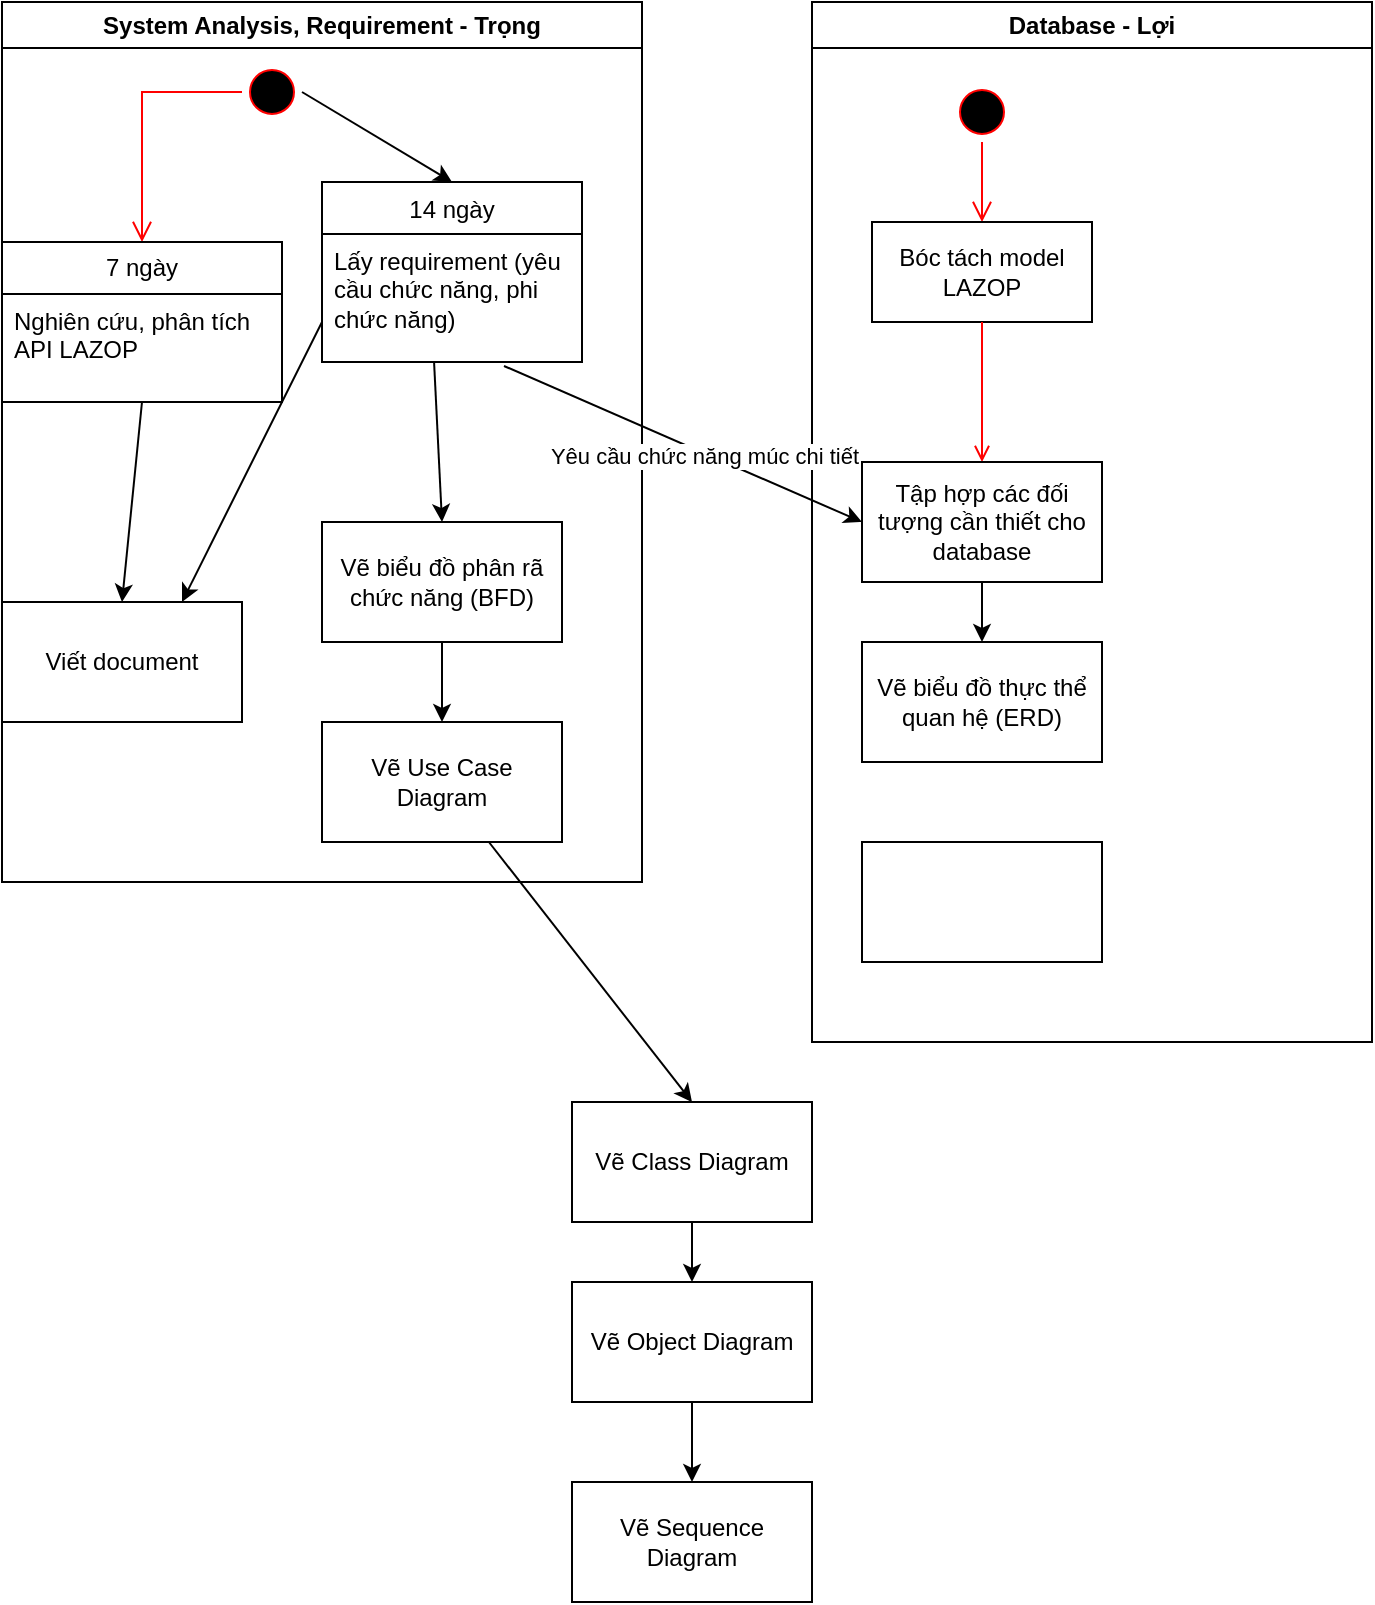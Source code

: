<mxfile version="13.7.7" type="github" pages="2">
  <diagram name="Page-1" id="e7e014a7-5840-1c2e-5031-d8a46d1fe8dd">
    <mxGraphModel dx="942" dy="583" grid="1" gridSize="10" guides="1" tooltips="1" connect="1" arrows="1" fold="1" page="1" pageScale="1" pageWidth="827" pageHeight="1169" background="#ffffff" math="0" shadow="0">
      <root>
        <mxCell id="0" />
        <mxCell id="1" parent="0" />
        <mxCell id="2" value="System Analysis, Requirement - Trọng" style="swimlane;whiteSpace=wrap" parent="1" vertex="1">
          <mxGeometry x="40" y="40" width="320" height="440" as="geometry" />
        </mxCell>
        <mxCell id="5" value="" style="ellipse;shape=startState;fillColor=#000000;strokeColor=#ff0000;" parent="2" vertex="1">
          <mxGeometry x="120" y="30" width="30" height="30" as="geometry" />
        </mxCell>
        <mxCell id="6" value="" style="edgeStyle=elbowEdgeStyle;elbow=horizontal;verticalAlign=bottom;endArrow=open;endSize=8;strokeColor=#FF0000;endFill=1;rounded=0;entryX=0.5;entryY=0;entryDx=0;entryDy=0;" parent="2" source="5" target="mU8VDw6BHfqq7bU4-AUH-44" edge="1">
          <mxGeometry x="100" y="40" as="geometry">
            <mxPoint x="60" y="70" as="targetPoint" />
            <Array as="points">
              <mxPoint x="70" y="80" />
            </Array>
          </mxGeometry>
        </mxCell>
        <mxCell id="mU8VDw6BHfqq7bU4-AUH-48" value="14 ngày" style="swimlane;fontStyle=0;childLayout=stackLayout;horizontal=1;startSize=26;fillColor=none;horizontalStack=0;resizeParent=1;resizeParentMax=0;resizeLast=0;collapsible=1;marginBottom=0;" vertex="1" parent="2">
          <mxGeometry x="160" y="90" width="130" height="90" as="geometry">
            <mxRectangle x="70" y="430" width="80" height="26" as="alternateBounds" />
          </mxGeometry>
        </mxCell>
        <mxCell id="mU8VDw6BHfqq7bU4-AUH-49" value="Lấy requirement (yêu cầu chức năng, phi chức năng)" style="text;strokeColor=none;fillColor=none;align=left;verticalAlign=top;spacingLeft=4;spacingRight=4;overflow=hidden;rotatable=0;points=[[0,0.5],[1,0.5]];portConstraint=eastwest;whiteSpace=wrap;" vertex="1" parent="mU8VDw6BHfqq7bU4-AUH-48">
          <mxGeometry y="26" width="130" height="64" as="geometry" />
        </mxCell>
        <mxCell id="mU8VDw6BHfqq7bU4-AUH-44" value="7 ngày" style="swimlane;fontStyle=0;childLayout=stackLayout;horizontal=1;startSize=26;fillColor=none;horizontalStack=0;resizeParent=1;resizeParentMax=0;resizeLast=0;collapsible=1;marginBottom=0;whiteSpace=wrap;" vertex="1" parent="2">
          <mxGeometry y="120" width="140" height="80" as="geometry" />
        </mxCell>
        <mxCell id="mU8VDw6BHfqq7bU4-AUH-46" value="Nghiên cứu, phân tích API LAZOP" style="text;strokeColor=none;fillColor=none;align=left;verticalAlign=top;spacingLeft=4;spacingRight=4;overflow=hidden;rotatable=0;points=[[0,0.5],[1,0.5]];portConstraint=eastwest;whiteSpace=wrap;" vertex="1" parent="mU8VDw6BHfqq7bU4-AUH-44">
          <mxGeometry y="26" width="140" height="54" as="geometry" />
        </mxCell>
        <mxCell id="rS6dLhZMkmuUpzraP9A6-42" value="" style="endArrow=classic;html=1;exitX=1;exitY=0.5;exitDx=0;exitDy=0;entryX=0.5;entryY=0;entryDx=0;entryDy=0;" parent="2" source="5" target="mU8VDw6BHfqq7bU4-AUH-48" edge="1">
          <mxGeometry width="50" height="50" relative="1" as="geometry">
            <mxPoint x="350" y="200" as="sourcePoint" />
            <mxPoint x="220" y="110" as="targetPoint" />
          </mxGeometry>
        </mxCell>
        <mxCell id="rS6dLhZMkmuUpzraP9A6-46" value="Vẽ biểu đồ phân rã chức năng (BFD)" style="rounded=0;whiteSpace=wrap;html=1;" parent="2" vertex="1">
          <mxGeometry x="160" y="260" width="120" height="60" as="geometry" />
        </mxCell>
        <mxCell id="rS6dLhZMkmuUpzraP9A6-47" value="" style="endArrow=classic;html=1;entryX=0.5;entryY=0;entryDx=0;entryDy=0;exitX=0.431;exitY=1;exitDx=0;exitDy=0;exitPerimeter=0;" parent="2" source="mU8VDw6BHfqq7bU4-AUH-49" target="rS6dLhZMkmuUpzraP9A6-46" edge="1">
          <mxGeometry width="50" height="50" relative="1" as="geometry">
            <mxPoint x="220" y="180" as="sourcePoint" />
            <mxPoint x="400" y="120" as="targetPoint" />
          </mxGeometry>
        </mxCell>
        <mxCell id="rS6dLhZMkmuUpzraP9A6-49" value="Vẽ Use Case Diagram" style="rounded=0;whiteSpace=wrap;html=1;" parent="2" vertex="1">
          <mxGeometry x="160" y="360" width="120" height="60" as="geometry" />
        </mxCell>
        <mxCell id="rS6dLhZMkmuUpzraP9A6-51" value="" style="endArrow=classic;html=1;entryX=0.5;entryY=0;entryDx=0;entryDy=0;" parent="2" source="rS6dLhZMkmuUpzraP9A6-46" target="rS6dLhZMkmuUpzraP9A6-49" edge="1">
          <mxGeometry width="50" height="50" relative="1" as="geometry">
            <mxPoint x="170" y="290" as="sourcePoint" />
            <mxPoint x="250" y="390.711" as="targetPoint" />
          </mxGeometry>
        </mxCell>
        <mxCell id="rS6dLhZMkmuUpzraP9A6-53" value="Viết document" style="rounded=0;whiteSpace=wrap;html=1;" parent="2" vertex="1">
          <mxGeometry y="300" width="120" height="60" as="geometry" />
        </mxCell>
        <mxCell id="rS6dLhZMkmuUpzraP9A6-54" value="" style="endArrow=classic;html=1;entryX=0.5;entryY=0;entryDx=0;entryDy=0;exitX=0.5;exitY=1;exitDx=0;exitDy=0;" parent="2" source="mU8VDw6BHfqq7bU4-AUH-44" target="rS6dLhZMkmuUpzraP9A6-53" edge="1">
          <mxGeometry width="50" height="50" relative="1" as="geometry">
            <mxPoint x="65" y="160" as="sourcePoint" />
            <mxPoint x="90" y="150" as="targetPoint" />
          </mxGeometry>
        </mxCell>
        <mxCell id="rS6dLhZMkmuUpzraP9A6-55" value="" style="endArrow=classic;html=1;entryX=0.75;entryY=0;entryDx=0;entryDy=0;exitX=0;exitY=1;exitDx=0;exitDy=0;" parent="2" target="rS6dLhZMkmuUpzraP9A6-53" edge="1">
          <mxGeometry width="50" height="50" relative="1" as="geometry">
            <mxPoint x="160" y="160" as="sourcePoint" />
            <mxPoint x="160" y="167" as="targetPoint" />
          </mxGeometry>
        </mxCell>
        <mxCell id="3" value="Database - Lợi" style="swimlane;whiteSpace=wrap" parent="1" vertex="1">
          <mxGeometry x="445" y="40" width="280" height="520" as="geometry" />
        </mxCell>
        <mxCell id="13" value="" style="ellipse;shape=startState;fillColor=#000000;strokeColor=#ff0000;" parent="3" vertex="1">
          <mxGeometry x="70" y="40" width="30" height="30" as="geometry" />
        </mxCell>
        <mxCell id="14" value="" style="edgeStyle=elbowEdgeStyle;elbow=horizontal;verticalAlign=bottom;endArrow=open;endSize=8;strokeColor=#FF0000;endFill=1;rounded=0" parent="3" source="13" target="15" edge="1">
          <mxGeometry x="40" y="20" as="geometry">
            <mxPoint x="55" y="90" as="targetPoint" />
          </mxGeometry>
        </mxCell>
        <mxCell id="15" value="Bóc tách model LAZOP" style="whiteSpace=wrap;" parent="3" vertex="1">
          <mxGeometry x="30" y="110" width="110" height="50" as="geometry" />
        </mxCell>
        <mxCell id="17" value="" style="endArrow=open;strokeColor=#FF0000;endFill=1;rounded=0;entryX=0.5;entryY=0;entryDx=0;entryDy=0;" parent="3" source="15" target="rS6dLhZMkmuUpzraP9A6-43" edge="1">
          <mxGeometry relative="1" as="geometry">
            <mxPoint x="75" y="220" as="targetPoint" />
          </mxGeometry>
        </mxCell>
        <mxCell id="rS6dLhZMkmuUpzraP9A6-43" value="Tập hợp các đối tượng cần thiết cho database" style="rounded=0;whiteSpace=wrap;html=1;" parent="3" vertex="1">
          <mxGeometry x="25" y="230" width="120" height="60" as="geometry" />
        </mxCell>
        <mxCell id="rS6dLhZMkmuUpzraP9A6-48" value="Vẽ biểu đồ thực thể quan hệ (ERD)" style="rounded=0;whiteSpace=wrap;html=1;" parent="3" vertex="1">
          <mxGeometry x="25" y="320" width="120" height="60" as="geometry" />
        </mxCell>
        <mxCell id="rS6dLhZMkmuUpzraP9A6-56" value="" style="endArrow=classic;html=1;exitX=0.5;exitY=1;exitDx=0;exitDy=0;entryX=0.5;entryY=0;entryDx=0;entryDy=0;" parent="3" source="rS6dLhZMkmuUpzraP9A6-43" target="rS6dLhZMkmuUpzraP9A6-48" edge="1">
          <mxGeometry width="50" height="50" relative="1" as="geometry">
            <mxPoint x="25" y="360" as="sourcePoint" />
            <mxPoint x="75" y="310" as="targetPoint" />
          </mxGeometry>
        </mxCell>
        <mxCell id="OaehYao2ePnqHA_qCyAD-17" value="" style="rounded=0;whiteSpace=wrap;html=1;" vertex="1" parent="3">
          <mxGeometry x="25" y="420" width="120" height="60" as="geometry" />
        </mxCell>
        <mxCell id="rS6dLhZMkmuUpzraP9A6-44" value="" style="endArrow=classic;html=1;exitX=0.7;exitY=1.031;exitDx=0;exitDy=0;entryX=0;entryY=0.5;entryDx=0;entryDy=0;exitPerimeter=0;" parent="1" source="mU8VDw6BHfqq7bU4-AUH-49" target="rS6dLhZMkmuUpzraP9A6-43" edge="1">
          <mxGeometry width="50" height="50" relative="1" as="geometry">
            <mxPoint x="260" y="200" as="sourcePoint" />
            <mxPoint x="440" y="180" as="targetPoint" />
          </mxGeometry>
        </mxCell>
        <mxCell id="rS6dLhZMkmuUpzraP9A6-45" value="Yêu cầu chức năng múc chi tiết" style="edgeLabel;html=1;align=center;verticalAlign=middle;resizable=0;points=[];" parent="rS6dLhZMkmuUpzraP9A6-44" vertex="1" connectable="0">
          <mxGeometry x="0.124" y="-1" relative="1" as="geometry">
            <mxPoint as="offset" />
          </mxGeometry>
        </mxCell>
        <mxCell id="rS6dLhZMkmuUpzraP9A6-50" value="Vẽ Class Diagram" style="rounded=0;whiteSpace=wrap;html=1;" parent="1" vertex="1">
          <mxGeometry x="325" y="590" width="120" height="60" as="geometry" />
        </mxCell>
        <mxCell id="rS6dLhZMkmuUpzraP9A6-52" value="" style="endArrow=classic;html=1;entryX=0.5;entryY=0;entryDx=0;entryDy=0;" parent="1" source="rS6dLhZMkmuUpzraP9A6-49" target="rS6dLhZMkmuUpzraP9A6-50" edge="1">
          <mxGeometry width="50" height="50" relative="1" as="geometry">
            <mxPoint x="210" y="466" as="sourcePoint" />
            <mxPoint x="290" y="566.711" as="targetPoint" />
          </mxGeometry>
        </mxCell>
        <mxCell id="rS6dLhZMkmuUpzraP9A6-58" value="Vẽ Object Diagram" style="rounded=0;whiteSpace=wrap;html=1;" parent="1" vertex="1">
          <mxGeometry x="325" y="680" width="120" height="60" as="geometry" />
        </mxCell>
        <mxCell id="rS6dLhZMkmuUpzraP9A6-59" value="" style="endArrow=classic;html=1;exitX=0.5;exitY=1;exitDx=0;exitDy=0;" parent="1" source="rS6dLhZMkmuUpzraP9A6-50" target="rS6dLhZMkmuUpzraP9A6-58" edge="1">
          <mxGeometry width="50" height="50" relative="1" as="geometry">
            <mxPoint x="410" y="700" as="sourcePoint" />
            <mxPoint x="460" y="650" as="targetPoint" />
          </mxGeometry>
        </mxCell>
        <mxCell id="OaehYao2ePnqHA_qCyAD-18" value="&lt;div&gt;Vẽ Sequence Diagram&lt;/div&gt;" style="rounded=0;whiteSpace=wrap;html=1;" vertex="1" parent="1">
          <mxGeometry x="325" y="780" width="120" height="60" as="geometry" />
        </mxCell>
        <mxCell id="OaehYao2ePnqHA_qCyAD-19" value="" style="endArrow=classic;html=1;exitX=0.5;exitY=1;exitDx=0;exitDy=0;entryX=0.5;entryY=0;entryDx=0;entryDy=0;" edge="1" parent="1" source="rS6dLhZMkmuUpzraP9A6-58" target="OaehYao2ePnqHA_qCyAD-18">
          <mxGeometry width="50" height="50" relative="1" as="geometry">
            <mxPoint x="500" y="740" as="sourcePoint" />
            <mxPoint x="550" y="690" as="targetPoint" />
          </mxGeometry>
        </mxCell>
      </root>
    </mxGraphModel>
  </diagram>
  <diagram id="dkc9uNzX-q_aH-8mqnDz" name="Page-2">
    <mxGraphModel dx="1346" dy="833" grid="1" gridSize="10" guides="1" tooltips="1" connect="1" arrows="1" fold="1" page="1" pageScale="1" pageWidth="827" pageHeight="1169" math="0" shadow="0">
      <root>
        <mxCell id="wmoGCOoggUUCC7voKVKI-0" />
        <mxCell id="wmoGCOoggUUCC7voKVKI-1" parent="wmoGCOoggUUCC7voKVKI-0" />
      </root>
    </mxGraphModel>
  </diagram>
</mxfile>
